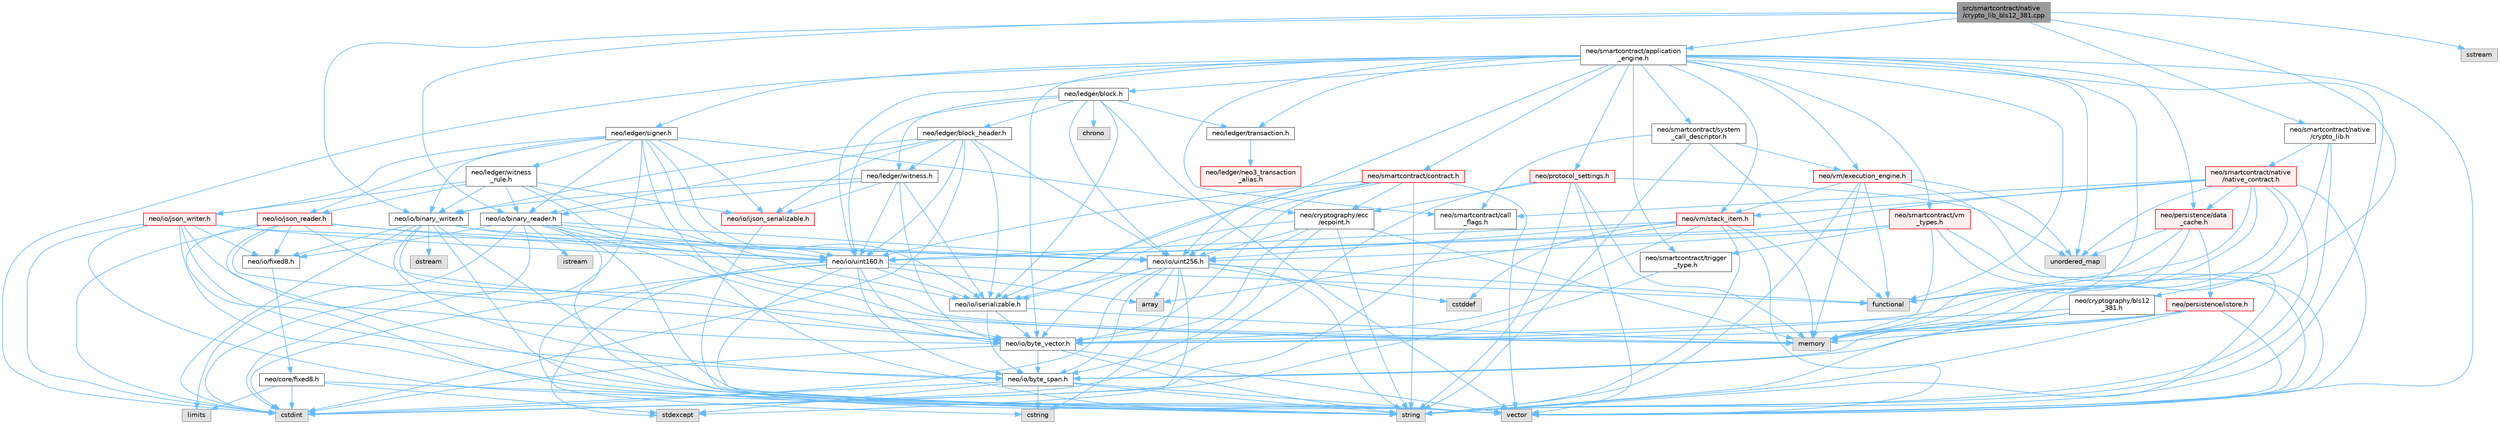 digraph "src/smartcontract/native/crypto_lib_bls12_381.cpp"
{
 // LATEX_PDF_SIZE
  bgcolor="transparent";
  edge [fontname=Helvetica,fontsize=10,labelfontname=Helvetica,labelfontsize=10];
  node [fontname=Helvetica,fontsize=10,shape=box,height=0.2,width=0.4];
  Node1 [id="Node000001",label="src/smartcontract/native\l/crypto_lib_bls12_381.cpp",height=0.2,width=0.4,color="gray40", fillcolor="grey60", style="filled", fontcolor="black",tooltip=" "];
  Node1 -> Node2 [id="edge1_Node000001_Node000002",color="steelblue1",style="solid",tooltip=" "];
  Node2 [id="Node000002",label="neo/cryptography/bls12\l_381.h",height=0.2,width=0.4,color="grey40", fillcolor="white", style="filled",URL="$bls12__381_8h.html",tooltip=" "];
  Node2 -> Node3 [id="edge2_Node000002_Node000003",color="steelblue1",style="solid",tooltip=" "];
  Node3 [id="Node000003",label="neo/io/byte_span.h",height=0.2,width=0.4,color="grey40", fillcolor="white", style="filled",URL="$io_2byte__span_8h.html",tooltip=" "];
  Node3 -> Node4 [id="edge3_Node000003_Node000004",color="steelblue1",style="solid",tooltip=" "];
  Node4 [id="Node000004",label="cstdint",height=0.2,width=0.4,color="grey60", fillcolor="#E0E0E0", style="filled",tooltip=" "];
  Node3 -> Node5 [id="edge4_Node000003_Node000005",color="steelblue1",style="solid",tooltip=" "];
  Node5 [id="Node000005",label="cstring",height=0.2,width=0.4,color="grey60", fillcolor="#E0E0E0", style="filled",tooltip=" "];
  Node3 -> Node6 [id="edge5_Node000003_Node000006",color="steelblue1",style="solid",tooltip=" "];
  Node6 [id="Node000006",label="stdexcept",height=0.2,width=0.4,color="grey60", fillcolor="#E0E0E0", style="filled",tooltip=" "];
  Node3 -> Node7 [id="edge6_Node000003_Node000007",color="steelblue1",style="solid",tooltip=" "];
  Node7 [id="Node000007",label="string",height=0.2,width=0.4,color="grey60", fillcolor="#E0E0E0", style="filled",tooltip=" "];
  Node3 -> Node8 [id="edge7_Node000003_Node000008",color="steelblue1",style="solid",tooltip=" "];
  Node8 [id="Node000008",label="vector",height=0.2,width=0.4,color="grey60", fillcolor="#E0E0E0", style="filled",tooltip=" "];
  Node2 -> Node9 [id="edge8_Node000002_Node000009",color="steelblue1",style="solid",tooltip=" "];
  Node9 [id="Node000009",label="neo/io/byte_vector.h",height=0.2,width=0.4,color="grey40", fillcolor="white", style="filled",URL="$io_2byte__vector_8h.html",tooltip=" "];
  Node9 -> Node3 [id="edge9_Node000009_Node000003",color="steelblue1",style="solid",tooltip=" "];
  Node9 -> Node4 [id="edge10_Node000009_Node000004",color="steelblue1",style="solid",tooltip=" "];
  Node9 -> Node7 [id="edge11_Node000009_Node000007",color="steelblue1",style="solid",tooltip=" "];
  Node9 -> Node8 [id="edge12_Node000009_Node000008",color="steelblue1",style="solid",tooltip=" "];
  Node2 -> Node10 [id="edge13_Node000002_Node000010",color="steelblue1",style="solid",tooltip=" "];
  Node10 [id="Node000010",label="memory",height=0.2,width=0.4,color="grey60", fillcolor="#E0E0E0", style="filled",tooltip=" "];
  Node2 -> Node7 [id="edge14_Node000002_Node000007",color="steelblue1",style="solid",tooltip=" "];
  Node1 -> Node11 [id="edge15_Node000001_Node000011",color="steelblue1",style="solid",tooltip=" "];
  Node11 [id="Node000011",label="neo/io/binary_reader.h",height=0.2,width=0.4,color="grey40", fillcolor="white", style="filled",URL="$binary__reader_8h.html",tooltip=" "];
  Node11 -> Node9 [id="edge16_Node000011_Node000009",color="steelblue1",style="solid",tooltip=" "];
  Node11 -> Node12 [id="edge17_Node000011_Node000012",color="steelblue1",style="solid",tooltip=" "];
  Node12 [id="Node000012",label="neo/io/fixed8.h",height=0.2,width=0.4,color="grey40", fillcolor="white", style="filled",URL="$io_2fixed8_8h.html",tooltip=" "];
  Node12 -> Node13 [id="edge18_Node000012_Node000013",color="steelblue1",style="solid",tooltip=" "];
  Node13 [id="Node000013",label="neo/core/fixed8.h",height=0.2,width=0.4,color="grey40", fillcolor="white", style="filled",URL="$core_2fixed8_8h.html",tooltip=" "];
  Node13 -> Node4 [id="edge19_Node000013_Node000004",color="steelblue1",style="solid",tooltip=" "];
  Node13 -> Node14 [id="edge20_Node000013_Node000014",color="steelblue1",style="solid",tooltip=" "];
  Node14 [id="Node000014",label="limits",height=0.2,width=0.4,color="grey60", fillcolor="#E0E0E0", style="filled",tooltip=" "];
  Node13 -> Node6 [id="edge21_Node000013_Node000006",color="steelblue1",style="solid",tooltip=" "];
  Node13 -> Node7 [id="edge22_Node000013_Node000007",color="steelblue1",style="solid",tooltip=" "];
  Node11 -> Node15 [id="edge23_Node000011_Node000015",color="steelblue1",style="solid",tooltip=" "];
  Node15 [id="Node000015",label="neo/io/uint160.h",height=0.2,width=0.4,color="grey40", fillcolor="white", style="filled",URL="$uint160_8h.html",tooltip=" "];
  Node15 -> Node3 [id="edge24_Node000015_Node000003",color="steelblue1",style="solid",tooltip=" "];
  Node15 -> Node9 [id="edge25_Node000015_Node000009",color="steelblue1",style="solid",tooltip=" "];
  Node15 -> Node16 [id="edge26_Node000015_Node000016",color="steelblue1",style="solid",tooltip=" "];
  Node16 [id="Node000016",label="neo/io/iserializable.h",height=0.2,width=0.4,color="grey40", fillcolor="white", style="filled",URL="$iserializable_8h.html",tooltip=" "];
  Node16 -> Node3 [id="edge27_Node000016_Node000003",color="steelblue1",style="solid",tooltip=" "];
  Node16 -> Node9 [id="edge28_Node000016_Node000009",color="steelblue1",style="solid",tooltip=" "];
  Node16 -> Node10 [id="edge29_Node000016_Node000010",color="steelblue1",style="solid",tooltip=" "];
  Node15 -> Node17 [id="edge30_Node000015_Node000017",color="steelblue1",style="solid",tooltip=" "];
  Node17 [id="Node000017",label="array",height=0.2,width=0.4,color="grey60", fillcolor="#E0E0E0", style="filled",tooltip=" "];
  Node15 -> Node4 [id="edge31_Node000015_Node000004",color="steelblue1",style="solid",tooltip=" "];
  Node15 -> Node5 [id="edge32_Node000015_Node000005",color="steelblue1",style="solid",tooltip=" "];
  Node15 -> Node18 [id="edge33_Node000015_Node000018",color="steelblue1",style="solid",tooltip=" "];
  Node18 [id="Node000018",label="functional",height=0.2,width=0.4,color="grey60", fillcolor="#E0E0E0", style="filled",tooltip=" "];
  Node15 -> Node6 [id="edge34_Node000015_Node000006",color="steelblue1",style="solid",tooltip=" "];
  Node15 -> Node7 [id="edge35_Node000015_Node000007",color="steelblue1",style="solid",tooltip=" "];
  Node11 -> Node19 [id="edge36_Node000011_Node000019",color="steelblue1",style="solid",tooltip=" "];
  Node19 [id="Node000019",label="neo/io/uint256.h",height=0.2,width=0.4,color="grey40", fillcolor="white", style="filled",URL="$uint256_8h.html",tooltip=" "];
  Node19 -> Node3 [id="edge37_Node000019_Node000003",color="steelblue1",style="solid",tooltip=" "];
  Node19 -> Node9 [id="edge38_Node000019_Node000009",color="steelblue1",style="solid",tooltip=" "];
  Node19 -> Node16 [id="edge39_Node000019_Node000016",color="steelblue1",style="solid",tooltip=" "];
  Node19 -> Node17 [id="edge40_Node000019_Node000017",color="steelblue1",style="solid",tooltip=" "];
  Node19 -> Node20 [id="edge41_Node000019_Node000020",color="steelblue1",style="solid",tooltip=" "];
  Node20 [id="Node000020",label="cstddef",height=0.2,width=0.4,color="grey60", fillcolor="#E0E0E0", style="filled",tooltip=" "];
  Node19 -> Node4 [id="edge42_Node000019_Node000004",color="steelblue1",style="solid",tooltip=" "];
  Node19 -> Node5 [id="edge43_Node000019_Node000005",color="steelblue1",style="solid",tooltip=" "];
  Node19 -> Node18 [id="edge44_Node000019_Node000018",color="steelblue1",style="solid",tooltip=" "];
  Node19 -> Node6 [id="edge45_Node000019_Node000006",color="steelblue1",style="solid",tooltip=" "];
  Node19 -> Node7 [id="edge46_Node000019_Node000007",color="steelblue1",style="solid",tooltip=" "];
  Node11 -> Node4 [id="edge47_Node000011_Node000004",color="steelblue1",style="solid",tooltip=" "];
  Node11 -> Node21 [id="edge48_Node000011_Node000021",color="steelblue1",style="solid",tooltip=" "];
  Node21 [id="Node000021",label="istream",height=0.2,width=0.4,color="grey60", fillcolor="#E0E0E0", style="filled",tooltip=" "];
  Node11 -> Node14 [id="edge49_Node000011_Node000014",color="steelblue1",style="solid",tooltip=" "];
  Node11 -> Node10 [id="edge50_Node000011_Node000010",color="steelblue1",style="solid",tooltip=" "];
  Node11 -> Node7 [id="edge51_Node000011_Node000007",color="steelblue1",style="solid",tooltip=" "];
  Node11 -> Node8 [id="edge52_Node000011_Node000008",color="steelblue1",style="solid",tooltip=" "];
  Node1 -> Node22 [id="edge53_Node000001_Node000022",color="steelblue1",style="solid",tooltip=" "];
  Node22 [id="Node000022",label="neo/io/binary_writer.h",height=0.2,width=0.4,color="grey40", fillcolor="white", style="filled",URL="$binary__writer_8h.html",tooltip=" "];
  Node22 -> Node3 [id="edge54_Node000022_Node000003",color="steelblue1",style="solid",tooltip=" "];
  Node22 -> Node9 [id="edge55_Node000022_Node000009",color="steelblue1",style="solid",tooltip=" "];
  Node22 -> Node12 [id="edge56_Node000022_Node000012",color="steelblue1",style="solid",tooltip=" "];
  Node22 -> Node15 [id="edge57_Node000022_Node000015",color="steelblue1",style="solid",tooltip=" "];
  Node22 -> Node19 [id="edge58_Node000022_Node000019",color="steelblue1",style="solid",tooltip=" "];
  Node22 -> Node4 [id="edge59_Node000022_Node000004",color="steelblue1",style="solid",tooltip=" "];
  Node22 -> Node23 [id="edge60_Node000022_Node000023",color="steelblue1",style="solid",tooltip=" "];
  Node23 [id="Node000023",label="ostream",height=0.2,width=0.4,color="grey60", fillcolor="#E0E0E0", style="filled",tooltip=" "];
  Node22 -> Node7 [id="edge61_Node000022_Node000007",color="steelblue1",style="solid",tooltip=" "];
  Node22 -> Node8 [id="edge62_Node000022_Node000008",color="steelblue1",style="solid",tooltip=" "];
  Node1 -> Node24 [id="edge63_Node000001_Node000024",color="steelblue1",style="solid",tooltip=" "];
  Node24 [id="Node000024",label="neo/smartcontract/application\l_engine.h",height=0.2,width=0.4,color="grey40", fillcolor="white", style="filled",URL="$application__engine_8h.html",tooltip=" "];
  Node24 -> Node9 [id="edge64_Node000024_Node000009",color="steelblue1",style="solid",tooltip=" "];
  Node24 -> Node16 [id="edge65_Node000024_Node000016",color="steelblue1",style="solid",tooltip=" "];
  Node24 -> Node15 [id="edge66_Node000024_Node000015",color="steelblue1",style="solid",tooltip=" "];
  Node24 -> Node19 [id="edge67_Node000024_Node000019",color="steelblue1",style="solid",tooltip=" "];
  Node24 -> Node25 [id="edge68_Node000024_Node000025",color="steelblue1",style="solid",tooltip=" "];
  Node25 [id="Node000025",label="neo/ledger/block.h",height=0.2,width=0.4,color="grey40", fillcolor="white", style="filled",URL="$ledger_2block_8h.html",tooltip=" "];
  Node25 -> Node16 [id="edge69_Node000025_Node000016",color="steelblue1",style="solid",tooltip=" "];
  Node25 -> Node15 [id="edge70_Node000025_Node000015",color="steelblue1",style="solid",tooltip=" "];
  Node25 -> Node19 [id="edge71_Node000025_Node000019",color="steelblue1",style="solid",tooltip=" "];
  Node25 -> Node26 [id="edge72_Node000025_Node000026",color="steelblue1",style="solid",tooltip=" "];
  Node26 [id="Node000026",label="neo/ledger/block_header.h",height=0.2,width=0.4,color="grey40", fillcolor="white", style="filled",URL="$block__header_8h.html",tooltip=" "];
  Node26 -> Node11 [id="edge73_Node000026_Node000011",color="steelblue1",style="solid",tooltip=" "];
  Node26 -> Node22 [id="edge74_Node000026_Node000022",color="steelblue1",style="solid",tooltip=" "];
  Node26 -> Node27 [id="edge75_Node000026_Node000027",color="steelblue1",style="solid",tooltip=" "];
  Node27 [id="Node000027",label="neo/io/ijson_serializable.h",height=0.2,width=0.4,color="red", fillcolor="#FFF0F0", style="filled",URL="$ijson__serializable_8h.html",tooltip=" "];
  Node27 -> Node7 [id="edge76_Node000027_Node000007",color="steelblue1",style="solid",tooltip=" "];
  Node26 -> Node16 [id="edge77_Node000026_Node000016",color="steelblue1",style="solid",tooltip=" "];
  Node26 -> Node15 [id="edge78_Node000026_Node000015",color="steelblue1",style="solid",tooltip=" "];
  Node26 -> Node19 [id="edge79_Node000026_Node000019",color="steelblue1",style="solid",tooltip=" "];
  Node26 -> Node51 [id="edge80_Node000026_Node000051",color="steelblue1",style="solid",tooltip=" "];
  Node51 [id="Node000051",label="neo/ledger/witness.h",height=0.2,width=0.4,color="grey40", fillcolor="white", style="filled",URL="$ledger_2witness_8h.html",tooltip=" "];
  Node51 -> Node11 [id="edge81_Node000051_Node000011",color="steelblue1",style="solid",tooltip=" "];
  Node51 -> Node22 [id="edge82_Node000051_Node000022",color="steelblue1",style="solid",tooltip=" "];
  Node51 -> Node9 [id="edge83_Node000051_Node000009",color="steelblue1",style="solid",tooltip=" "];
  Node51 -> Node27 [id="edge84_Node000051_Node000027",color="steelblue1",style="solid",tooltip=" "];
  Node51 -> Node16 [id="edge85_Node000051_Node000016",color="steelblue1",style="solid",tooltip=" "];
  Node51 -> Node15 [id="edge86_Node000051_Node000015",color="steelblue1",style="solid",tooltip=" "];
  Node26 -> Node4 [id="edge87_Node000026_Node000004",color="steelblue1",style="solid",tooltip=" "];
  Node25 -> Node52 [id="edge88_Node000025_Node000052",color="steelblue1",style="solid",tooltip=" "];
  Node52 [id="Node000052",label="neo/ledger/transaction.h",height=0.2,width=0.4,color="grey40", fillcolor="white", style="filled",URL="$ledger_2transaction_8h.html",tooltip=" "];
  Node52 -> Node53 [id="edge89_Node000052_Node000053",color="steelblue1",style="solid",tooltip=" "];
  Node53 [id="Node000053",label="neo/ledger/neo3_transaction\l_alias.h",height=0.2,width=0.4,color="red", fillcolor="#FFF0F0", style="filled",URL="$neo3__transaction__alias_8h.html",tooltip=" "];
  Node25 -> Node51 [id="edge90_Node000025_Node000051",color="steelblue1",style="solid",tooltip=" "];
  Node25 -> Node67 [id="edge91_Node000025_Node000067",color="steelblue1",style="solid",tooltip=" "];
  Node67 [id="Node000067",label="chrono",height=0.2,width=0.4,color="grey60", fillcolor="#E0E0E0", style="filled",tooltip=" "];
  Node25 -> Node8 [id="edge92_Node000025_Node000008",color="steelblue1",style="solid",tooltip=" "];
  Node24 -> Node56 [id="edge93_Node000024_Node000056",color="steelblue1",style="solid",tooltip=" "];
  Node56 [id="Node000056",label="neo/ledger/signer.h",height=0.2,width=0.4,color="grey40", fillcolor="white", style="filled",URL="$signer_8h.html",tooltip=" "];
  Node56 -> Node57 [id="edge94_Node000056_Node000057",color="steelblue1",style="solid",tooltip=" "];
  Node57 [id="Node000057",label="neo/cryptography/ecc\l/ecpoint.h",height=0.2,width=0.4,color="grey40", fillcolor="white", style="filled",URL="$ecpoint_8h.html",tooltip=" "];
  Node57 -> Node3 [id="edge95_Node000057_Node000003",color="steelblue1",style="solid",tooltip=" "];
  Node57 -> Node9 [id="edge96_Node000057_Node000009",color="steelblue1",style="solid",tooltip=" "];
  Node57 -> Node16 [id="edge97_Node000057_Node000016",color="steelblue1",style="solid",tooltip=" "];
  Node57 -> Node19 [id="edge98_Node000057_Node000019",color="steelblue1",style="solid",tooltip=" "];
  Node57 -> Node10 [id="edge99_Node000057_Node000010",color="steelblue1",style="solid",tooltip=" "];
  Node57 -> Node7 [id="edge100_Node000057_Node000007",color="steelblue1",style="solid",tooltip=" "];
  Node56 -> Node11 [id="edge101_Node000056_Node000011",color="steelblue1",style="solid",tooltip=" "];
  Node56 -> Node22 [id="edge102_Node000056_Node000022",color="steelblue1",style="solid",tooltip=" "];
  Node56 -> Node27 [id="edge103_Node000056_Node000027",color="steelblue1",style="solid",tooltip=" "];
  Node56 -> Node16 [id="edge104_Node000056_Node000016",color="steelblue1",style="solid",tooltip=" "];
  Node56 -> Node58 [id="edge105_Node000056_Node000058",color="steelblue1",style="solid",tooltip=" "];
  Node58 [id="Node000058",label="neo/io/json_reader.h",height=0.2,width=0.4,color="red", fillcolor="#FFF0F0", style="filled",URL="$json__reader_8h.html",tooltip=" "];
  Node58 -> Node9 [id="edge106_Node000058_Node000009",color="steelblue1",style="solid",tooltip=" "];
  Node58 -> Node12 [id="edge107_Node000058_Node000012",color="steelblue1",style="solid",tooltip=" "];
  Node58 -> Node15 [id="edge108_Node000058_Node000015",color="steelblue1",style="solid",tooltip=" "];
  Node58 -> Node19 [id="edge109_Node000058_Node000019",color="steelblue1",style="solid",tooltip=" "];
  Node58 -> Node4 [id="edge110_Node000058_Node000004",color="steelblue1",style="solid",tooltip=" "];
  Node58 -> Node10 [id="edge111_Node000058_Node000010",color="steelblue1",style="solid",tooltip=" "];
  Node58 -> Node7 [id="edge112_Node000058_Node000007",color="steelblue1",style="solid",tooltip=" "];
  Node58 -> Node8 [id="edge113_Node000058_Node000008",color="steelblue1",style="solid",tooltip=" "];
  Node56 -> Node60 [id="edge114_Node000056_Node000060",color="steelblue1",style="solid",tooltip=" "];
  Node60 [id="Node000060",label="neo/io/json_writer.h",height=0.2,width=0.4,color="red", fillcolor="#FFF0F0", style="filled",URL="$json__writer_8h.html",tooltip=" "];
  Node60 -> Node3 [id="edge115_Node000060_Node000003",color="steelblue1",style="solid",tooltip=" "];
  Node60 -> Node9 [id="edge116_Node000060_Node000009",color="steelblue1",style="solid",tooltip=" "];
  Node60 -> Node12 [id="edge117_Node000060_Node000012",color="steelblue1",style="solid",tooltip=" "];
  Node60 -> Node15 [id="edge118_Node000060_Node000015",color="steelblue1",style="solid",tooltip=" "];
  Node60 -> Node19 [id="edge119_Node000060_Node000019",color="steelblue1",style="solid",tooltip=" "];
  Node60 -> Node4 [id="edge120_Node000060_Node000004",color="steelblue1",style="solid",tooltip=" "];
  Node60 -> Node7 [id="edge121_Node000060_Node000007",color="steelblue1",style="solid",tooltip=" "];
  Node60 -> Node8 [id="edge122_Node000060_Node000008",color="steelblue1",style="solid",tooltip=" "];
  Node56 -> Node15 [id="edge123_Node000056_Node000015",color="steelblue1",style="solid",tooltip=" "];
  Node56 -> Node61 [id="edge124_Node000056_Node000061",color="steelblue1",style="solid",tooltip=" "];
  Node61 [id="Node000061",label="neo/ledger/witness\l_rule.h",height=0.2,width=0.4,color="grey40", fillcolor="white", style="filled",URL="$witness__rule_8h.html",tooltip=" "];
  Node61 -> Node11 [id="edge125_Node000061_Node000011",color="steelblue1",style="solid",tooltip=" "];
  Node61 -> Node22 [id="edge126_Node000061_Node000022",color="steelblue1",style="solid",tooltip=" "];
  Node61 -> Node27 [id="edge127_Node000061_Node000027",color="steelblue1",style="solid",tooltip=" "];
  Node61 -> Node16 [id="edge128_Node000061_Node000016",color="steelblue1",style="solid",tooltip=" "];
  Node61 -> Node58 [id="edge129_Node000061_Node000058",color="steelblue1",style="solid",tooltip=" "];
  Node61 -> Node60 [id="edge130_Node000061_Node000060",color="steelblue1",style="solid",tooltip=" "];
  Node61 -> Node10 [id="edge131_Node000061_Node000010",color="steelblue1",style="solid",tooltip=" "];
  Node56 -> Node4 [id="edge132_Node000056_Node000004",color="steelblue1",style="solid",tooltip=" "];
  Node56 -> Node8 [id="edge133_Node000056_Node000008",color="steelblue1",style="solid",tooltip=" "];
  Node24 -> Node52 [id="edge134_Node000024_Node000052",color="steelblue1",style="solid",tooltip=" "];
  Node24 -> Node68 [id="edge135_Node000024_Node000068",color="steelblue1",style="solid",tooltip=" "];
  Node68 [id="Node000068",label="neo/persistence/data\l_cache.h",height=0.2,width=0.4,color="red", fillcolor="#FFF0F0", style="filled",URL="$data__cache_8h.html",tooltip=" "];
  Node68 -> Node69 [id="edge136_Node000068_Node000069",color="steelblue1",style="solid",tooltip=" "];
  Node69 [id="Node000069",label="neo/persistence/istore.h",height=0.2,width=0.4,color="red", fillcolor="#FFF0F0", style="filled",URL="$istore_8h.html",tooltip=" "];
  Node69 -> Node3 [id="edge137_Node000069_Node000003",color="steelblue1",style="solid",tooltip=" "];
  Node69 -> Node9 [id="edge138_Node000069_Node000009",color="steelblue1",style="solid",tooltip=" "];
  Node69 -> Node10 [id="edge139_Node000069_Node000010",color="steelblue1",style="solid",tooltip=" "];
  Node69 -> Node7 [id="edge140_Node000069_Node000007",color="steelblue1",style="solid",tooltip=" "];
  Node69 -> Node8 [id="edge141_Node000069_Node000008",color="steelblue1",style="solid",tooltip=" "];
  Node68 -> Node18 [id="edge142_Node000068_Node000018",color="steelblue1",style="solid",tooltip=" "];
  Node68 -> Node10 [id="edge143_Node000068_Node000010",color="steelblue1",style="solid",tooltip=" "];
  Node68 -> Node38 [id="edge144_Node000068_Node000038",color="steelblue1",style="solid",tooltip=" "];
  Node38 [id="Node000038",label="unordered_map",height=0.2,width=0.4,color="grey60", fillcolor="#E0E0E0", style="filled",tooltip=" "];
  Node24 -> Node80 [id="edge145_Node000024_Node000080",color="steelblue1",style="solid",tooltip=" "];
  Node80 [id="Node000080",label="neo/protocol_settings.h",height=0.2,width=0.4,color="red", fillcolor="#FFF0F0", style="filled",URL="$protocol__settings_8h.html",tooltip=" "];
  Node80 -> Node57 [id="edge146_Node000080_Node000057",color="steelblue1",style="solid",tooltip=" "];
  Node80 -> Node4 [id="edge147_Node000080_Node000004",color="steelblue1",style="solid",tooltip=" "];
  Node80 -> Node10 [id="edge148_Node000080_Node000010",color="steelblue1",style="solid",tooltip=" "];
  Node80 -> Node7 [id="edge149_Node000080_Node000007",color="steelblue1",style="solid",tooltip=" "];
  Node80 -> Node38 [id="edge150_Node000080_Node000038",color="steelblue1",style="solid",tooltip=" "];
  Node80 -> Node8 [id="edge151_Node000080_Node000008",color="steelblue1",style="solid",tooltip=" "];
  Node24 -> Node82 [id="edge152_Node000024_Node000082",color="steelblue1",style="solid",tooltip=" "];
  Node82 [id="Node000082",label="neo/smartcontract/call\l_flags.h",height=0.2,width=0.4,color="grey40", fillcolor="white", style="filled",URL="$call__flags_8h.html",tooltip=" "];
  Node82 -> Node4 [id="edge153_Node000082_Node000004",color="steelblue1",style="solid",tooltip=" "];
  Node24 -> Node83 [id="edge154_Node000024_Node000083",color="steelblue1",style="solid",tooltip=" "];
  Node83 [id="Node000083",label="neo/smartcontract/contract.h",height=0.2,width=0.4,color="red", fillcolor="#FFF0F0", style="filled",URL="$contract_8h.html",tooltip=" "];
  Node83 -> Node57 [id="edge155_Node000083_Node000057",color="steelblue1",style="solid",tooltip=" "];
  Node83 -> Node9 [id="edge156_Node000083_Node000009",color="steelblue1",style="solid",tooltip=" "];
  Node83 -> Node16 [id="edge157_Node000083_Node000016",color="steelblue1",style="solid",tooltip=" "];
  Node83 -> Node15 [id="edge158_Node000083_Node000015",color="steelblue1",style="solid",tooltip=" "];
  Node83 -> Node19 [id="edge159_Node000083_Node000019",color="steelblue1",style="solid",tooltip=" "];
  Node83 -> Node7 [id="edge160_Node000083_Node000007",color="steelblue1",style="solid",tooltip=" "];
  Node83 -> Node8 [id="edge161_Node000083_Node000008",color="steelblue1",style="solid",tooltip=" "];
  Node24 -> Node84 [id="edge162_Node000024_Node000084",color="steelblue1",style="solid",tooltip=" "];
  Node84 [id="Node000084",label="neo/smartcontract/system\l_call_descriptor.h",height=0.2,width=0.4,color="grey40", fillcolor="white", style="filled",URL="$system__call__descriptor_8h.html",tooltip=" "];
  Node84 -> Node82 [id="edge163_Node000084_Node000082",color="steelblue1",style="solid",tooltip=" "];
  Node84 -> Node85 [id="edge164_Node000084_Node000085",color="steelblue1",style="solid",tooltip=" "];
  Node85 [id="Node000085",label="neo/vm/execution_engine.h",height=0.2,width=0.4,color="red", fillcolor="#FFF0F0", style="filled",URL="$execution__engine_8h.html",tooltip=" "];
  Node85 -> Node71 [id="edge165_Node000085_Node000071",color="steelblue1",style="solid",tooltip=" "];
  Node71 [id="Node000071",label="neo/vm/stack_item.h",height=0.2,width=0.4,color="red", fillcolor="#FFF0F0", style="filled",URL="$stack__item_8h.html",tooltip=" "];
  Node71 -> Node9 [id="edge166_Node000071_Node000009",color="steelblue1",style="solid",tooltip=" "];
  Node71 -> Node15 [id="edge167_Node000071_Node000015",color="steelblue1",style="solid",tooltip=" "];
  Node71 -> Node19 [id="edge168_Node000071_Node000019",color="steelblue1",style="solid",tooltip=" "];
  Node71 -> Node17 [id="edge169_Node000071_Node000017",color="steelblue1",style="solid",tooltip=" "];
  Node71 -> Node20 [id="edge170_Node000071_Node000020",color="steelblue1",style="solid",tooltip=" "];
  Node71 -> Node10 [id="edge171_Node000071_Node000010",color="steelblue1",style="solid",tooltip=" "];
  Node71 -> Node7 [id="edge172_Node000071_Node000007",color="steelblue1",style="solid",tooltip=" "];
  Node71 -> Node8 [id="edge173_Node000071_Node000008",color="steelblue1",style="solid",tooltip=" "];
  Node85 -> Node18 [id="edge174_Node000085_Node000018",color="steelblue1",style="solid",tooltip=" "];
  Node85 -> Node10 [id="edge175_Node000085_Node000010",color="steelblue1",style="solid",tooltip=" "];
  Node85 -> Node7 [id="edge176_Node000085_Node000007",color="steelblue1",style="solid",tooltip=" "];
  Node85 -> Node38 [id="edge177_Node000085_Node000038",color="steelblue1",style="solid",tooltip=" "];
  Node85 -> Node8 [id="edge178_Node000085_Node000008",color="steelblue1",style="solid",tooltip=" "];
  Node84 -> Node18 [id="edge179_Node000084_Node000018",color="steelblue1",style="solid",tooltip=" "];
  Node84 -> Node7 [id="edge180_Node000084_Node000007",color="steelblue1",style="solid",tooltip=" "];
  Node24 -> Node99 [id="edge181_Node000024_Node000099",color="steelblue1",style="solid",tooltip=" "];
  Node99 [id="Node000099",label="neo/smartcontract/trigger\l_type.h",height=0.2,width=0.4,color="grey40", fillcolor="white", style="filled",URL="$trigger__type_8h.html",tooltip=" "];
  Node99 -> Node4 [id="edge182_Node000099_Node000004",color="steelblue1",style="solid",tooltip=" "];
  Node24 -> Node100 [id="edge183_Node000024_Node000100",color="steelblue1",style="solid",tooltip=" "];
  Node100 [id="Node000100",label="neo/smartcontract/vm\l_types.h",height=0.2,width=0.4,color="red", fillcolor="#FFF0F0", style="filled",URL="$vm__types_8h.html",tooltip=" "];
  Node100 -> Node15 [id="edge184_Node000100_Node000015",color="steelblue1",style="solid",tooltip=" "];
  Node100 -> Node19 [id="edge185_Node000100_Node000019",color="steelblue1",style="solid",tooltip=" "];
  Node100 -> Node99 [id="edge186_Node000100_Node000099",color="steelblue1",style="solid",tooltip=" "];
  Node100 -> Node10 [id="edge187_Node000100_Node000010",color="steelblue1",style="solid",tooltip=" "];
  Node100 -> Node7 [id="edge188_Node000100_Node000007",color="steelblue1",style="solid",tooltip=" "];
  Node100 -> Node8 [id="edge189_Node000100_Node000008",color="steelblue1",style="solid",tooltip=" "];
  Node24 -> Node85 [id="edge190_Node000024_Node000085",color="steelblue1",style="solid",tooltip=" "];
  Node24 -> Node71 [id="edge191_Node000024_Node000071",color="steelblue1",style="solid",tooltip=" "];
  Node24 -> Node4 [id="edge192_Node000024_Node000004",color="steelblue1",style="solid",tooltip=" "];
  Node24 -> Node18 [id="edge193_Node000024_Node000018",color="steelblue1",style="solid",tooltip=" "];
  Node24 -> Node10 [id="edge194_Node000024_Node000010",color="steelblue1",style="solid",tooltip=" "];
  Node24 -> Node7 [id="edge195_Node000024_Node000007",color="steelblue1",style="solid",tooltip=" "];
  Node24 -> Node38 [id="edge196_Node000024_Node000038",color="steelblue1",style="solid",tooltip=" "];
  Node24 -> Node8 [id="edge197_Node000024_Node000008",color="steelblue1",style="solid",tooltip=" "];
  Node1 -> Node101 [id="edge198_Node000001_Node000101",color="steelblue1",style="solid",tooltip=" "];
  Node101 [id="Node000101",label="neo/smartcontract/native\l/crypto_lib.h",height=0.2,width=0.4,color="grey40", fillcolor="white", style="filled",URL="$crypto__lib_8h.html",tooltip=" "];
  Node101 -> Node102 [id="edge199_Node000101_Node000102",color="steelblue1",style="solid",tooltip=" "];
  Node102 [id="Node000102",label="neo/smartcontract/native\l/native_contract.h",height=0.2,width=0.4,color="red", fillcolor="#FFF0F0", style="filled",URL="$native_2native__contract_8h.html",tooltip=" "];
  Node102 -> Node9 [id="edge200_Node000102_Node000009",color="steelblue1",style="solid",tooltip=" "];
  Node102 -> Node15 [id="edge201_Node000102_Node000015",color="steelblue1",style="solid",tooltip=" "];
  Node102 -> Node68 [id="edge202_Node000102_Node000068",color="steelblue1",style="solid",tooltip=" "];
  Node102 -> Node82 [id="edge203_Node000102_Node000082",color="steelblue1",style="solid",tooltip=" "];
  Node102 -> Node71 [id="edge204_Node000102_Node000071",color="steelblue1",style="solid",tooltip=" "];
  Node102 -> Node18 [id="edge205_Node000102_Node000018",color="steelblue1",style="solid",tooltip=" "];
  Node102 -> Node10 [id="edge206_Node000102_Node000010",color="steelblue1",style="solid",tooltip=" "];
  Node102 -> Node7 [id="edge207_Node000102_Node000007",color="steelblue1",style="solid",tooltip=" "];
  Node102 -> Node38 [id="edge208_Node000102_Node000038",color="steelblue1",style="solid",tooltip=" "];
  Node102 -> Node8 [id="edge209_Node000102_Node000008",color="steelblue1",style="solid",tooltip=" "];
  Node101 -> Node10 [id="edge210_Node000101_Node000010",color="steelblue1",style="solid",tooltip=" "];
  Node101 -> Node7 [id="edge211_Node000101_Node000007",color="steelblue1",style="solid",tooltip=" "];
  Node1 -> Node75 [id="edge212_Node000001_Node000075",color="steelblue1",style="solid",tooltip=" "];
  Node75 [id="Node000075",label="sstream",height=0.2,width=0.4,color="grey60", fillcolor="#E0E0E0", style="filled",tooltip=" "];
}
